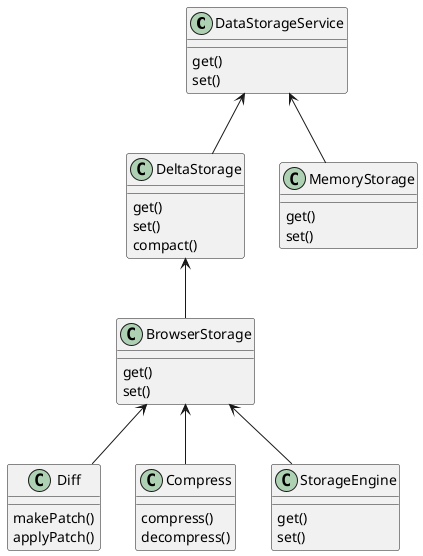 @startuml

class DataStorageService {
  get()
  set()
}

class Diff {
  makePatch()
  applyPatch()
}

class DeltaStorage {
  get()
  set()
  compact()
}

class MemoryStorage {
  get()
  set()
}

class BrowserStorage {
  get()
  set()
}

class Compress {
  compress()
  decompress()
}

class StorageEngine {
  get()
  set()
}

DataStorageService <-- MemoryStorage
DataStorageService <-- DeltaStorage

DeltaStorage <-- BrowserStorage

BrowserStorage <-- Diff
BrowserStorage <-- Compress
BrowserStorage <-- StorageEngine

@enduml
